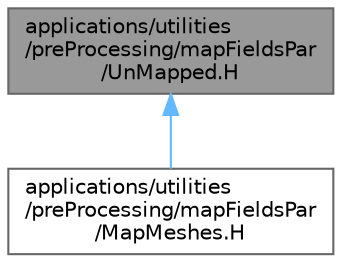 digraph "applications/utilities/preProcessing/mapFieldsPar/UnMapped.H"
{
 // LATEX_PDF_SIZE
  bgcolor="transparent";
  edge [fontname=Helvetica,fontsize=10,labelfontname=Helvetica,labelfontsize=10];
  node [fontname=Helvetica,fontsize=10,shape=box,height=0.2,width=0.4];
  Node1 [id="Node000001",label="applications/utilities\l/preProcessing/mapFieldsPar\l/UnMapped.H",height=0.2,width=0.4,color="gray40", fillcolor="grey60", style="filled", fontcolor="black",tooltip=" "];
  Node1 -> Node2 [id="edge1_Node000001_Node000002",dir="back",color="steelblue1",style="solid",tooltip=" "];
  Node2 [id="Node000002",label="applications/utilities\l/preProcessing/mapFieldsPar\l/MapMeshes.H",height=0.2,width=0.4,color="grey40", fillcolor="white", style="filled",URL="$mapFieldsPar_2MapMeshes_8H.html",tooltip=" "];
}
